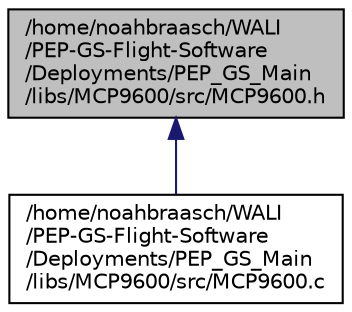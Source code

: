digraph "/home/noahbraasch/WALI/PEP-GS-Flight-Software/Deployments/PEP_GS_Main/libs/MCP9600/src/MCP9600.h"
{
 // LATEX_PDF_SIZE
  edge [fontname="Helvetica",fontsize="10",labelfontname="Helvetica",labelfontsize="10"];
  node [fontname="Helvetica",fontsize="10",shape=record];
  Node1 [label="/home/noahbraasch/WALI\l/PEP-GS-Flight-Software\l/Deployments/PEP_GS_Main\l/libs/MCP9600/src/MCP9600.h",height=0.2,width=0.4,color="black", fillcolor="grey75", style="filled", fontcolor="black",tooltip=" "];
  Node1 -> Node2 [dir="back",color="midnightblue",fontsize="10",style="solid",fontname="Helvetica"];
  Node2 [label="/home/noahbraasch/WALI\l/PEP-GS-Flight-Software\l/Deployments/PEP_GS_Main\l/libs/MCP9600/src/MCP9600.c",height=0.2,width=0.4,color="black", fillcolor="white", style="filled",URL="$MCP9600_8c.html",tooltip=" "];
}
